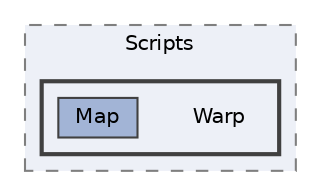 digraph "Assets/Scripts/Warp"
{
 // INTERACTIVE_SVG=YES
 // LATEX_PDF_SIZE
  bgcolor="transparent";
  edge [fontname=Helvetica,fontsize=10,labelfontname=Helvetica,labelfontsize=10];
  node [fontname=Helvetica,fontsize=10,shape=box,height=0.2,width=0.4];
  compound=true
  subgraph clusterdir_f13b41af88cf68434578284aaf699e39 {
    graph [ bgcolor="#edf0f7", pencolor="grey50", label="Scripts", fontname=Helvetica,fontsize=10 style="filled,dashed", URL="dir_f13b41af88cf68434578284aaf699e39.html",tooltip=""]
  subgraph clusterdir_62658688a059eee6b14c6de9127a4720 {
    graph [ bgcolor="#edf0f7", pencolor="grey25", label="", fontname=Helvetica,fontsize=10 style="filled,bold", URL="dir_62658688a059eee6b14c6de9127a4720.html",tooltip=""]
    dir_62658688a059eee6b14c6de9127a4720 [shape=plaintext, label="Warp"];
  dir_e07fbc7b74712018cb4896894dbdcd09 [label="Map", fillcolor="#a2b4d6", color="grey25", style="filled", URL="dir_e07fbc7b74712018cb4896894dbdcd09.html",tooltip=""];
  }
  }
}
